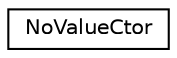 digraph "Graphical Class Hierarchy"
{
  edge [fontname="Helvetica",fontsize="10",labelfontname="Helvetica",labelfontsize="10"];
  node [fontname="Helvetica",fontsize="10",shape=record];
  rankdir="LR";
  Node0 [label="NoValueCtor",height=0.2,width=0.4,color="black", fillcolor="white", style="filled",URL="$struct_no_value_ctor.html"];
}

